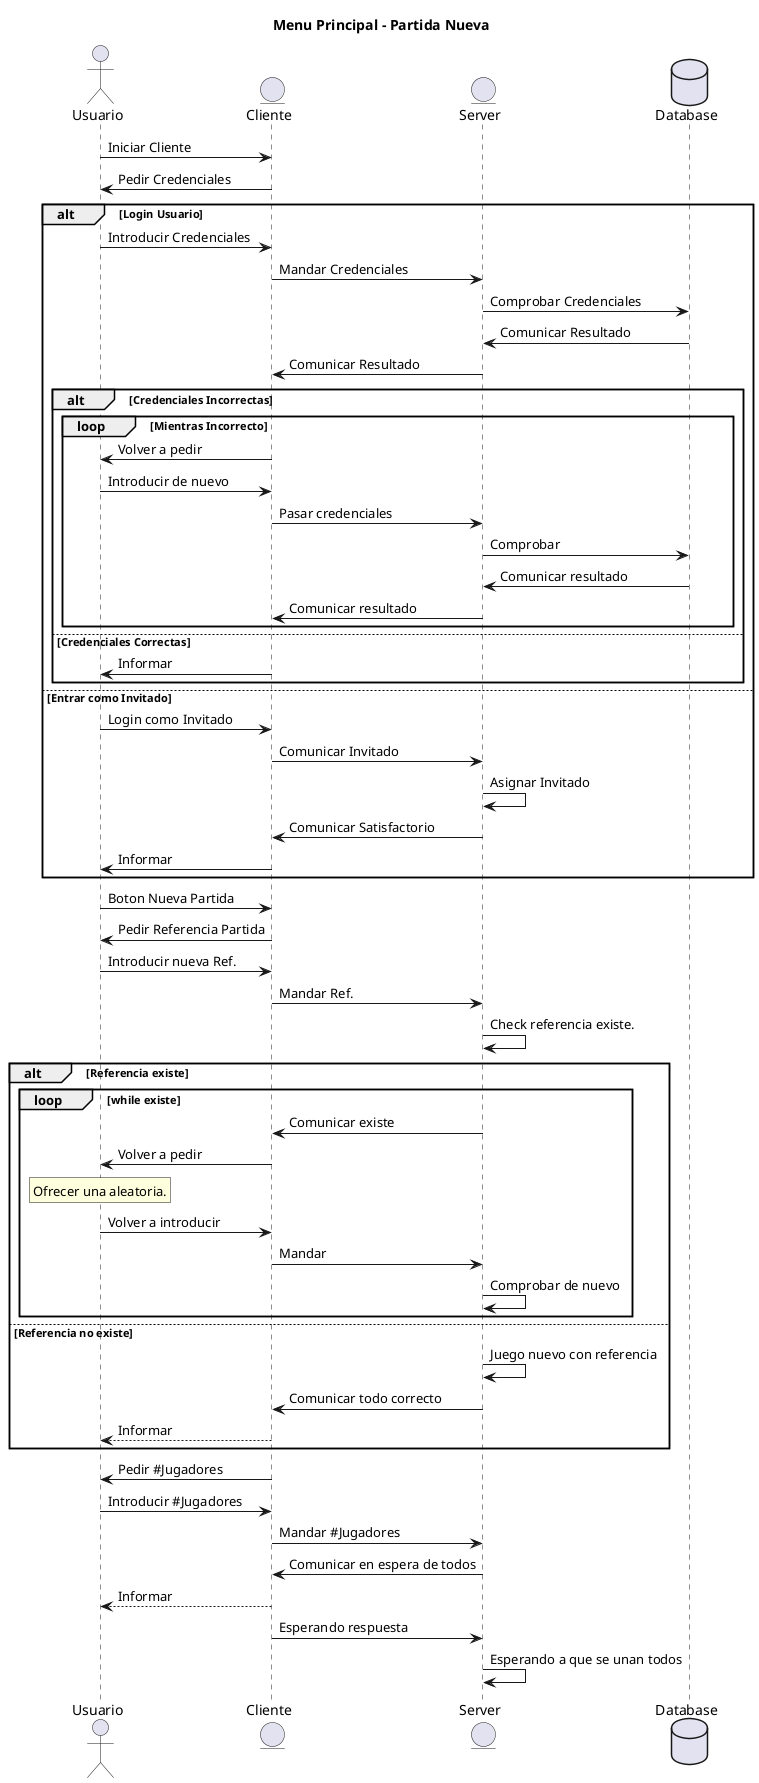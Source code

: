 @startuml
title Menu Principal - Partida Nueva
actor Usuario
entity Cliente
entity Server
database Database

Usuario->Cliente: Iniciar Cliente
Cliente->Usuario: Pedir Credenciales

alt Login Usuario
Usuario->Cliente: Introducir Credenciales
Cliente->Server: Mandar Credenciales
Server->Database: Comprobar Credenciales
Database->Server: Comunicar Resultado
Server->Cliente: Comunicar Resultado

alt Credenciales Incorrectas
loop Mientras Incorrecto
Cliente->Usuario: Volver a pedir
Usuario->Cliente: Introducir de nuevo
Cliente->Server: Pasar credenciales
Server->Database: Comprobar
Database->Server: Comunicar resultado
Server->Cliente: Comunicar resultado
end
else Credenciales Correctas
Cliente->Usuario: Informar
end
else Entrar como Invitado
Usuario->Cliente: Login como Invitado
Cliente->Server: Comunicar Invitado
Server->Server: Asignar Invitado
Server->Cliente: Comunicar Satisfactorio
Cliente->Usuario: Informar
end

Usuario->Cliente: Boton Nueva Partida
Cliente->Usuario: Pedir Referencia Partida
Usuario->Cliente: Introducir nueva Ref.
Cliente->Server: Mandar Ref.
Server->Server: Check referencia existe.
alt Referencia existe
loop while existe
Server->Cliente: Comunicar existe
Cliente->Usuario: Volver a pedir
rnote over Usuario: Ofrecer una aleatoria.
Usuario->Cliente: Volver a introducir
Cliente->Server: Mandar
Server->Server: Comprobar de nuevo
end
else Referencia no existe
Server->Server: Juego nuevo con referencia
Server->Cliente: Comunicar todo correcto
Cliente-->Usuario: Informar
end

Cliente->Usuario: Pedir #Jugadores
Usuario->Cliente: Introducir #Jugadores
Cliente->Server: Mandar #Jugadores

Server->Cliente: Comunicar en espera de todos
Cliente-->Usuario: Informar

Cliente->Server: Esperando respuesta
Server->Server: Esperando a que se unan todos
@enduml
